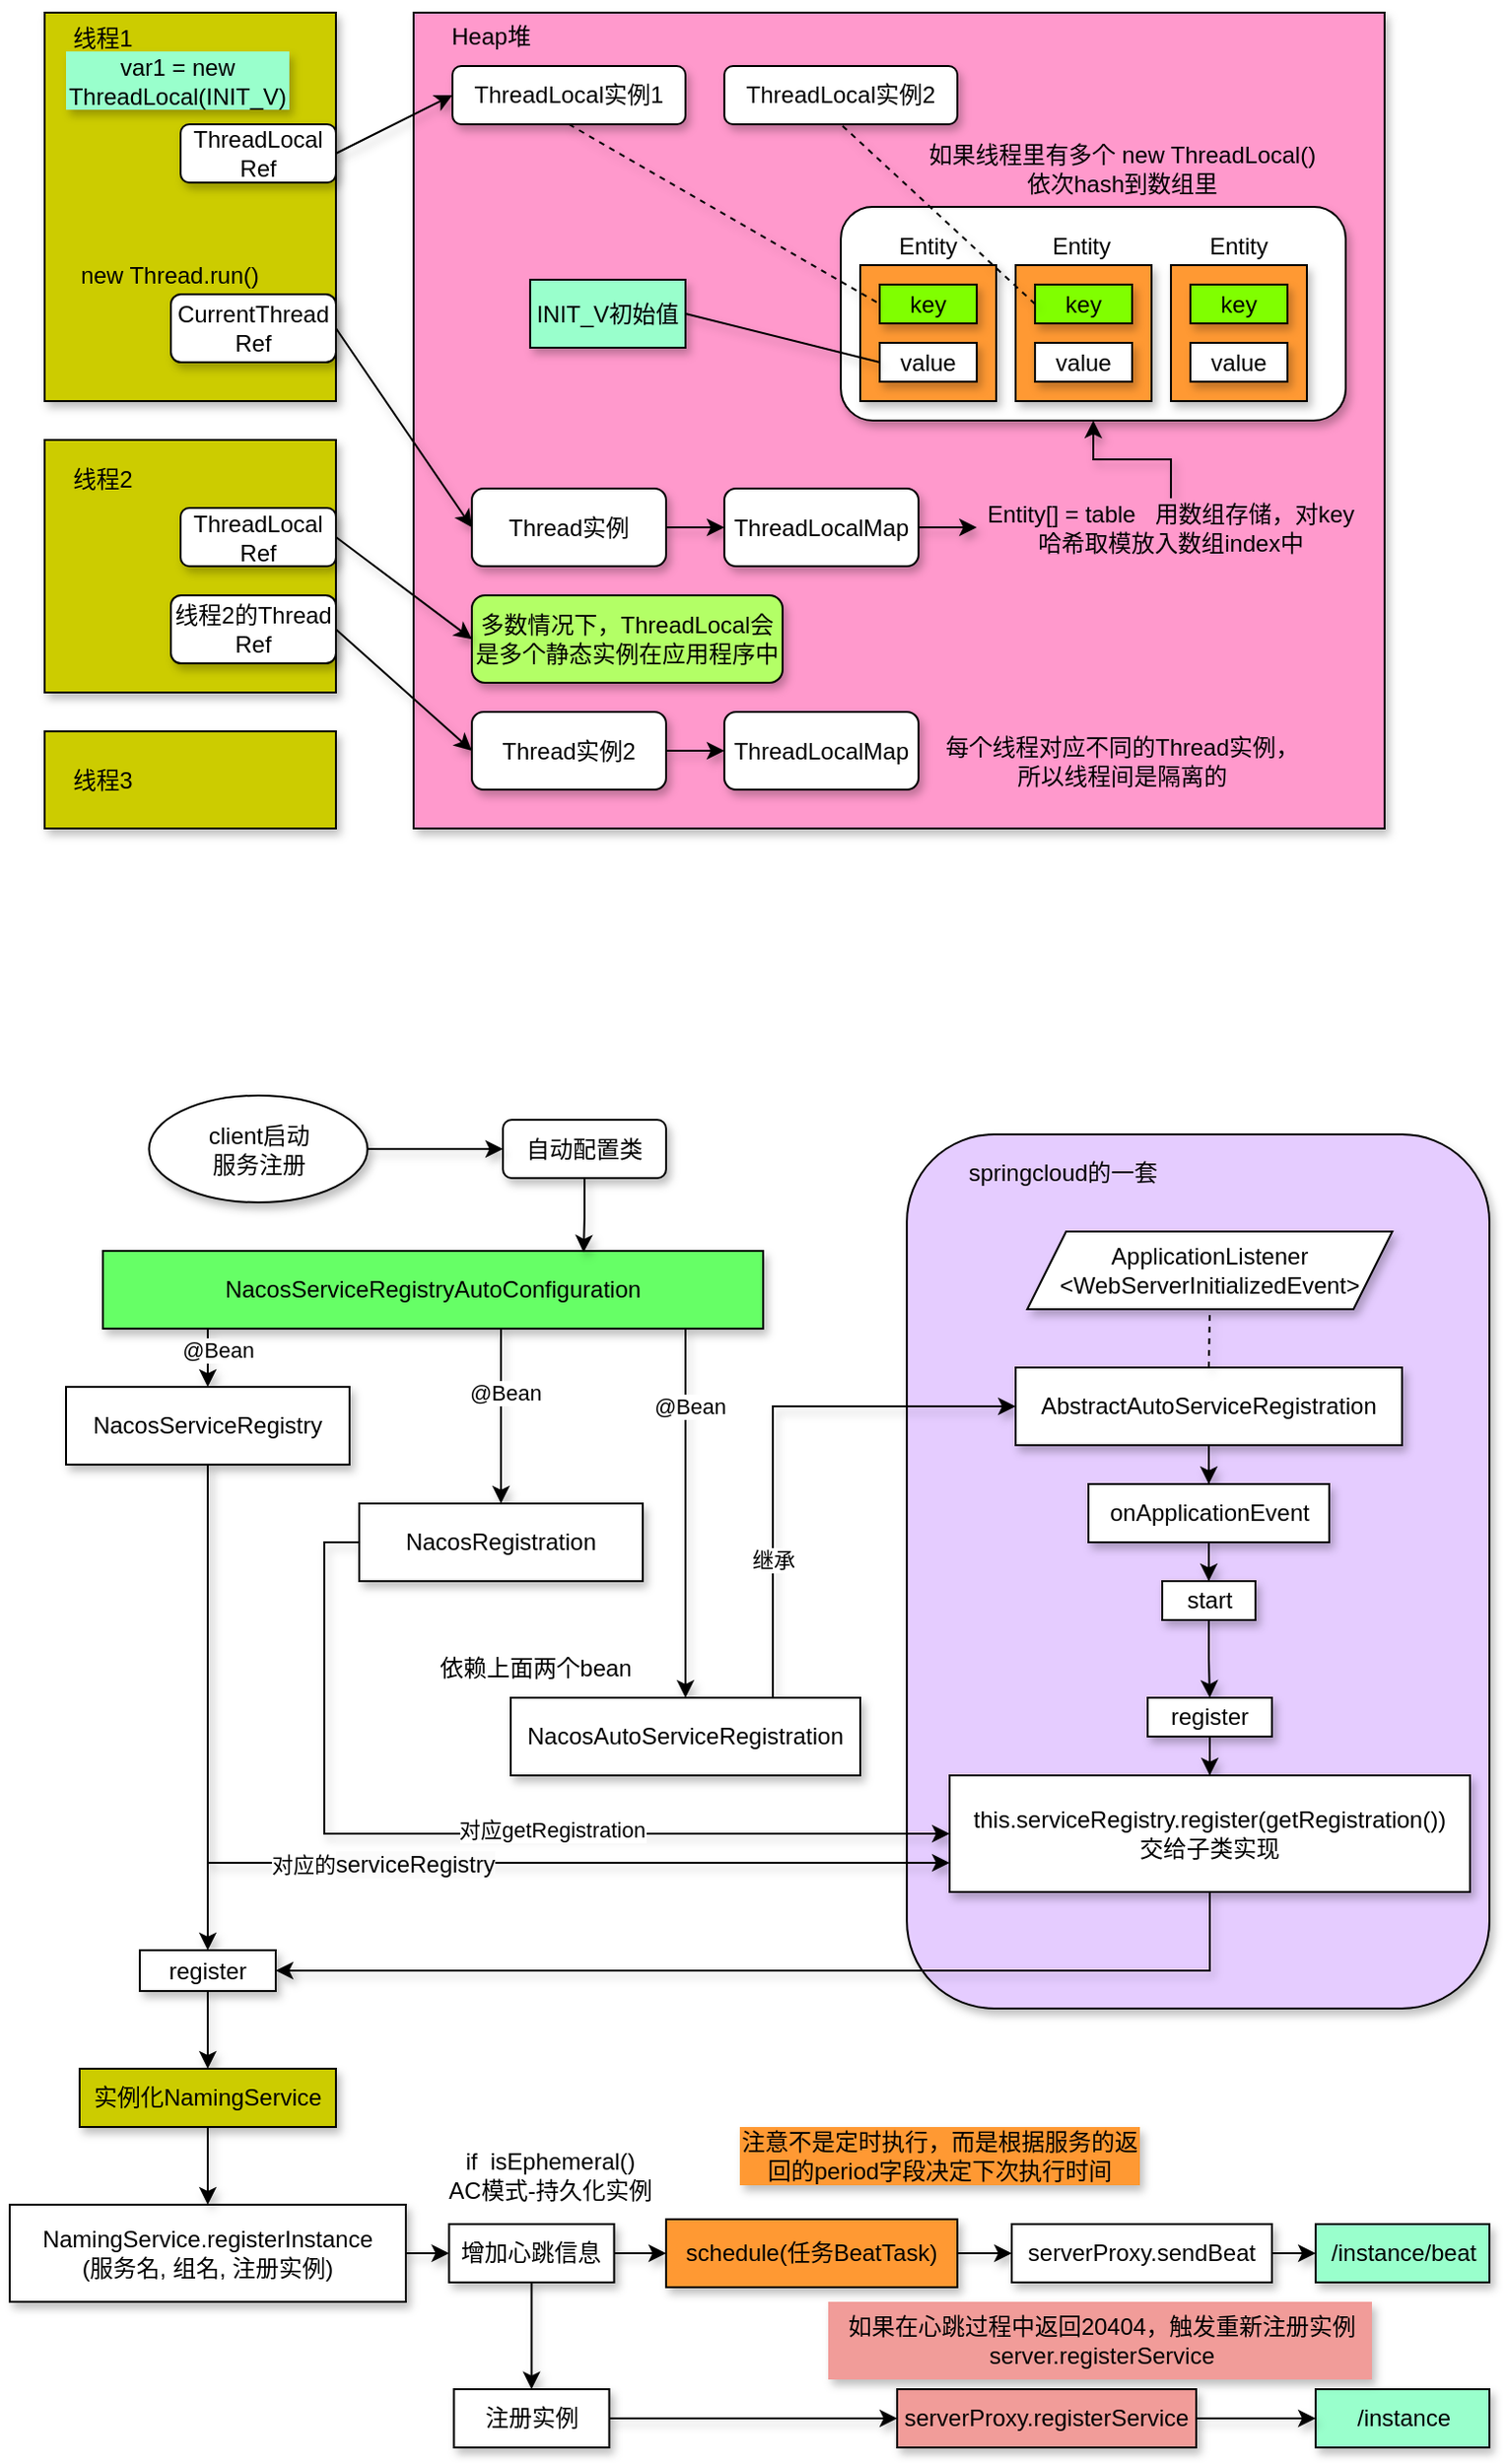 <mxfile version="24.6.4" type="github">
  <diagram name="第 1 页" id="ozlCW-Ee5-HFpllsYa1k">
    <mxGraphModel dx="666" dy="703" grid="1" gridSize="10" guides="1" tooltips="1" connect="1" arrows="1" fold="1" page="1" pageScale="1" pageWidth="827" pageHeight="1169" math="0" shadow="0">
      <root>
        <mxCell id="0" />
        <mxCell id="1" parent="0" />
        <mxCell id="L0zeIL_IlN0LuXFVjX9a-150" value="" style="rounded=1;whiteSpace=wrap;html=1;fillColor=#E5CCFF;shadow=1;" vertex="1" parent="1">
          <mxGeometry x="1340" y="640" width="300" height="450" as="geometry" />
        </mxCell>
        <mxCell id="L0zeIL_IlN0LuXFVjX9a-34" value="" style="rounded=0;whiteSpace=wrap;html=1;fillColor=#FF99CC;shadow=1;" vertex="1" parent="1">
          <mxGeometry x="1086" y="62.5" width="500" height="420" as="geometry" />
        </mxCell>
        <mxCell id="L0zeIL_IlN0LuXFVjX9a-30" value="" style="rounded=0;whiteSpace=wrap;html=1;fillColor=#CCCC00;shadow=1;" vertex="1" parent="1">
          <mxGeometry x="896" y="62.5" width="150" height="200" as="geometry" />
        </mxCell>
        <mxCell id="L0zeIL_IlN0LuXFVjX9a-40" style="rounded=0;orthogonalLoop=1;jettySize=auto;html=1;entryX=0;entryY=0.5;entryDx=0;entryDy=0;exitX=1;exitY=0.5;exitDx=0;exitDy=0;shadow=1;" edge="1" parent="1" source="L0zeIL_IlN0LuXFVjX9a-31" target="L0zeIL_IlN0LuXFVjX9a-35">
          <mxGeometry relative="1" as="geometry" />
        </mxCell>
        <mxCell id="L0zeIL_IlN0LuXFVjX9a-31" value="ThreadLocal&lt;div&gt;Ref&lt;/div&gt;" style="rounded=1;whiteSpace=wrap;html=1;shadow=1;" vertex="1" parent="1">
          <mxGeometry x="966" y="120" width="80" height="30" as="geometry" />
        </mxCell>
        <mxCell id="L0zeIL_IlN0LuXFVjX9a-64" style="rounded=0;orthogonalLoop=1;jettySize=auto;html=1;entryX=0;entryY=0.5;entryDx=0;entryDy=0;exitX=1;exitY=0.5;exitDx=0;exitDy=0;shadow=1;" edge="1" parent="1" source="L0zeIL_IlN0LuXFVjX9a-32" target="L0zeIL_IlN0LuXFVjX9a-42">
          <mxGeometry relative="1" as="geometry" />
        </mxCell>
        <mxCell id="L0zeIL_IlN0LuXFVjX9a-32" value="CurrentThread&lt;div&gt;Ref&lt;/div&gt;" style="rounded=1;whiteSpace=wrap;html=1;shadow=1;" vertex="1" parent="1">
          <mxGeometry x="961" y="207.5" width="85" height="35" as="geometry" />
        </mxCell>
        <mxCell id="L0zeIL_IlN0LuXFVjX9a-35" value="ThreadLocal实例1" style="rounded=1;whiteSpace=wrap;html=1;shadow=1;" vertex="1" parent="1">
          <mxGeometry x="1106" y="90" width="120" height="30" as="geometry" />
        </mxCell>
        <mxCell id="L0zeIL_IlN0LuXFVjX9a-36" value="var1 = new ThreadLocal(INIT_V)" style="text;html=1;align=center;verticalAlign=middle;whiteSpace=wrap;rounded=0;fillColor=#99FFCC;shadow=1;" vertex="1" parent="1">
          <mxGeometry x="907" y="82.5" width="115" height="30" as="geometry" />
        </mxCell>
        <mxCell id="L0zeIL_IlN0LuXFVjX9a-37" value="new Thread.run()" style="text;html=1;align=center;verticalAlign=middle;whiteSpace=wrap;rounded=0;shadow=1;" vertex="1" parent="1">
          <mxGeometry x="907" y="182.5" width="107" height="30" as="geometry" />
        </mxCell>
        <mxCell id="L0zeIL_IlN0LuXFVjX9a-41" value="ThreadLocal实例2" style="rounded=1;whiteSpace=wrap;html=1;shadow=1;" vertex="1" parent="1">
          <mxGeometry x="1246" y="90" width="120" height="30" as="geometry" />
        </mxCell>
        <mxCell id="L0zeIL_IlN0LuXFVjX9a-65" style="edgeStyle=orthogonalEdgeStyle;rounded=0;orthogonalLoop=1;jettySize=auto;html=1;entryX=0;entryY=0.5;entryDx=0;entryDy=0;shadow=1;" edge="1" parent="1" source="L0zeIL_IlN0LuXFVjX9a-42" target="L0zeIL_IlN0LuXFVjX9a-43">
          <mxGeometry relative="1" as="geometry" />
        </mxCell>
        <mxCell id="L0zeIL_IlN0LuXFVjX9a-42" value="Thread实例" style="rounded=1;whiteSpace=wrap;html=1;shadow=1;" vertex="1" parent="1">
          <mxGeometry x="1116" y="307.5" width="100" height="40" as="geometry" />
        </mxCell>
        <mxCell id="L0zeIL_IlN0LuXFVjX9a-66" style="edgeStyle=orthogonalEdgeStyle;rounded=0;orthogonalLoop=1;jettySize=auto;html=1;entryX=0;entryY=0.5;entryDx=0;entryDy=0;shadow=1;" edge="1" parent="1" source="L0zeIL_IlN0LuXFVjX9a-43" target="L0zeIL_IlN0LuXFVjX9a-58">
          <mxGeometry relative="1" as="geometry" />
        </mxCell>
        <mxCell id="L0zeIL_IlN0LuXFVjX9a-43" value="ThreadLocalMap" style="rounded=1;whiteSpace=wrap;html=1;shadow=1;" vertex="1" parent="1">
          <mxGeometry x="1246" y="307.5" width="100" height="40" as="geometry" />
        </mxCell>
        <mxCell id="L0zeIL_IlN0LuXFVjX9a-54" value="" style="rounded=1;whiteSpace=wrap;html=1;shadow=1;" vertex="1" parent="1">
          <mxGeometry x="1306" y="162.5" width="260" height="110" as="geometry" />
        </mxCell>
        <mxCell id="L0zeIL_IlN0LuXFVjX9a-44" value="" style="rounded=0;whiteSpace=wrap;html=1;fillColor=#FF9933;shadow=1;" vertex="1" parent="1">
          <mxGeometry x="1316" y="192.5" width="70" height="70" as="geometry" />
        </mxCell>
        <mxCell id="L0zeIL_IlN0LuXFVjX9a-45" value="key" style="rounded=0;whiteSpace=wrap;html=1;fillColor=#80FF00;shadow=1;" vertex="1" parent="1">
          <mxGeometry x="1326" y="202.5" width="50" height="20" as="geometry" />
        </mxCell>
        <mxCell id="L0zeIL_IlN0LuXFVjX9a-47" value="value" style="rounded=0;whiteSpace=wrap;html=1;shadow=1;" vertex="1" parent="1">
          <mxGeometry x="1326" y="232.5" width="50" height="20" as="geometry" />
        </mxCell>
        <mxCell id="L0zeIL_IlN0LuXFVjX9a-48" value="" style="rounded=0;whiteSpace=wrap;html=1;fillColor=#FF9933;shadow=1;" vertex="1" parent="1">
          <mxGeometry x="1396" y="192.5" width="70" height="70" as="geometry" />
        </mxCell>
        <mxCell id="L0zeIL_IlN0LuXFVjX9a-49" value="key" style="rounded=0;whiteSpace=wrap;html=1;fillColor=#80FF00;shadow=1;" vertex="1" parent="1">
          <mxGeometry x="1406" y="202.5" width="50" height="20" as="geometry" />
        </mxCell>
        <mxCell id="L0zeIL_IlN0LuXFVjX9a-50" value="value" style="rounded=0;whiteSpace=wrap;html=1;shadow=1;" vertex="1" parent="1">
          <mxGeometry x="1406" y="232.5" width="50" height="20" as="geometry" />
        </mxCell>
        <mxCell id="L0zeIL_IlN0LuXFVjX9a-51" value="" style="rounded=0;whiteSpace=wrap;html=1;fillColor=#FF9933;shadow=1;" vertex="1" parent="1">
          <mxGeometry x="1476" y="192.5" width="70" height="70" as="geometry" />
        </mxCell>
        <mxCell id="L0zeIL_IlN0LuXFVjX9a-52" value="key" style="rounded=0;whiteSpace=wrap;html=1;fillColor=#80FF00;shadow=1;" vertex="1" parent="1">
          <mxGeometry x="1486" y="202.5" width="50" height="20" as="geometry" />
        </mxCell>
        <mxCell id="L0zeIL_IlN0LuXFVjX9a-53" value="value" style="rounded=0;whiteSpace=wrap;html=1;shadow=1;" vertex="1" parent="1">
          <mxGeometry x="1486" y="232.5" width="50" height="20" as="geometry" />
        </mxCell>
        <mxCell id="L0zeIL_IlN0LuXFVjX9a-55" value="Entity" style="text;html=1;align=center;verticalAlign=middle;whiteSpace=wrap;rounded=0;shadow=1;" vertex="1" parent="1">
          <mxGeometry x="1321" y="167.5" width="60" height="30" as="geometry" />
        </mxCell>
        <mxCell id="L0zeIL_IlN0LuXFVjX9a-56" value="Entity" style="text;html=1;align=center;verticalAlign=middle;whiteSpace=wrap;rounded=0;shadow=1;" vertex="1" parent="1">
          <mxGeometry x="1400" y="167.5" width="60" height="30" as="geometry" />
        </mxCell>
        <mxCell id="L0zeIL_IlN0LuXFVjX9a-57" value="Entity" style="text;html=1;align=center;verticalAlign=middle;whiteSpace=wrap;rounded=0;shadow=1;" vertex="1" parent="1">
          <mxGeometry x="1481" y="167.5" width="60" height="30" as="geometry" />
        </mxCell>
        <mxCell id="L0zeIL_IlN0LuXFVjX9a-67" style="edgeStyle=orthogonalEdgeStyle;rounded=0;orthogonalLoop=1;jettySize=auto;html=1;entryX=0.5;entryY=1;entryDx=0;entryDy=0;shadow=1;" edge="1" parent="1" source="L0zeIL_IlN0LuXFVjX9a-58" target="L0zeIL_IlN0LuXFVjX9a-54">
          <mxGeometry relative="1" as="geometry" />
        </mxCell>
        <mxCell id="L0zeIL_IlN0LuXFVjX9a-58" value="Entity[] = table&amp;nbsp; &amp;nbsp;用数组存储，对key哈希取模放入数组index中" style="text;html=1;align=center;verticalAlign=middle;whiteSpace=wrap;rounded=0;shadow=1;" vertex="1" parent="1">
          <mxGeometry x="1376" y="312.5" width="200" height="30" as="geometry" />
        </mxCell>
        <mxCell id="L0zeIL_IlN0LuXFVjX9a-61" value="" style="endArrow=none;dashed=1;html=1;rounded=0;entryX=0;entryY=0.5;entryDx=0;entryDy=0;exitX=0.5;exitY=1;exitDx=0;exitDy=0;shadow=1;" edge="1" parent="1" source="L0zeIL_IlN0LuXFVjX9a-35" target="L0zeIL_IlN0LuXFVjX9a-45">
          <mxGeometry width="50" height="50" relative="1" as="geometry">
            <mxPoint x="1196" y="217.5" as="sourcePoint" />
            <mxPoint x="1246" y="167.5" as="targetPoint" />
          </mxGeometry>
        </mxCell>
        <mxCell id="L0zeIL_IlN0LuXFVjX9a-62" value="" style="endArrow=none;dashed=1;html=1;rounded=0;entryX=0.5;entryY=1;entryDx=0;entryDy=0;exitX=0;exitY=0.5;exitDx=0;exitDy=0;shadow=1;" edge="1" parent="1" source="L0zeIL_IlN0LuXFVjX9a-49" target="L0zeIL_IlN0LuXFVjX9a-41">
          <mxGeometry width="50" height="50" relative="1" as="geometry">
            <mxPoint x="1456" y="142.5" as="sourcePoint" />
            <mxPoint x="1506" y="92.5" as="targetPoint" />
          </mxGeometry>
        </mxCell>
        <mxCell id="L0zeIL_IlN0LuXFVjX9a-63" value="如果线程里有多个 new ThreadLocal() 依次hash到数组里" style="text;html=1;align=center;verticalAlign=middle;whiteSpace=wrap;rounded=0;shadow=1;" vertex="1" parent="1">
          <mxGeometry x="1346" y="127.5" width="210" height="30" as="geometry" />
        </mxCell>
        <mxCell id="L0zeIL_IlN0LuXFVjX9a-68" value="INIT_V初始值" style="rounded=0;whiteSpace=wrap;html=1;fillColor=#99FFCC;shadow=1;" vertex="1" parent="1">
          <mxGeometry x="1146" y="200" width="80" height="35" as="geometry" />
        </mxCell>
        <mxCell id="L0zeIL_IlN0LuXFVjX9a-69" value="" style="endArrow=none;html=1;rounded=0;entryX=0;entryY=0.5;entryDx=0;entryDy=0;exitX=1;exitY=0.5;exitDx=0;exitDy=0;shadow=1;" edge="1" parent="1" source="L0zeIL_IlN0LuXFVjX9a-68" target="L0zeIL_IlN0LuXFVjX9a-47">
          <mxGeometry width="50" height="50" relative="1" as="geometry">
            <mxPoint x="1216" y="292.5" as="sourcePoint" />
            <mxPoint x="1266" y="242.5" as="targetPoint" />
          </mxGeometry>
        </mxCell>
        <mxCell id="L0zeIL_IlN0LuXFVjX9a-72" value="多数情况下，ThreadLocal会是多个静态实例在应用程序中" style="rounded=1;whiteSpace=wrap;html=1;fillColor=#B3FF66;shadow=1;" vertex="1" parent="1">
          <mxGeometry x="1116" y="362.5" width="160" height="45" as="geometry" />
        </mxCell>
        <mxCell id="L0zeIL_IlN0LuXFVjX9a-73" value="Heap堆" style="text;html=1;align=center;verticalAlign=middle;whiteSpace=wrap;rounded=0;shadow=1;" vertex="1" parent="1">
          <mxGeometry x="1096" y="60" width="60" height="30" as="geometry" />
        </mxCell>
        <mxCell id="L0zeIL_IlN0LuXFVjX9a-74" value="" style="rounded=0;whiteSpace=wrap;html=1;fillColor=#CCCC00;shadow=1;" vertex="1" parent="1">
          <mxGeometry x="896" y="282.5" width="150" height="130" as="geometry" />
        </mxCell>
        <mxCell id="L0zeIL_IlN0LuXFVjX9a-75" value="线程1" style="text;html=1;align=center;verticalAlign=middle;whiteSpace=wrap;rounded=0;shadow=1;" vertex="1" parent="1">
          <mxGeometry x="896" y="60.5" width="60" height="30" as="geometry" />
        </mxCell>
        <mxCell id="L0zeIL_IlN0LuXFVjX9a-76" value="线程2" style="text;html=1;align=center;verticalAlign=middle;whiteSpace=wrap;rounded=0;shadow=1;" vertex="1" parent="1">
          <mxGeometry x="896" y="287.5" width="60" height="30" as="geometry" />
        </mxCell>
        <mxCell id="L0zeIL_IlN0LuXFVjX9a-78" style="rounded=0;orthogonalLoop=1;jettySize=auto;html=1;entryX=0;entryY=0.5;entryDx=0;entryDy=0;exitX=1;exitY=0.5;exitDx=0;exitDy=0;shadow=1;" edge="1" parent="1" source="L0zeIL_IlN0LuXFVjX9a-77" target="L0zeIL_IlN0LuXFVjX9a-72">
          <mxGeometry relative="1" as="geometry" />
        </mxCell>
        <mxCell id="L0zeIL_IlN0LuXFVjX9a-77" value="ThreadLocal&lt;div&gt;Ref&lt;/div&gt;" style="rounded=1;whiteSpace=wrap;html=1;shadow=1;" vertex="1" parent="1">
          <mxGeometry x="966" y="317.5" width="80" height="30" as="geometry" />
        </mxCell>
        <mxCell id="L0zeIL_IlN0LuXFVjX9a-82" style="rounded=0;orthogonalLoop=1;jettySize=auto;html=1;entryX=0;entryY=0.5;entryDx=0;entryDy=0;exitX=1;exitY=0.5;exitDx=0;exitDy=0;shadow=1;" edge="1" parent="1" source="L0zeIL_IlN0LuXFVjX9a-79" target="L0zeIL_IlN0LuXFVjX9a-80">
          <mxGeometry relative="1" as="geometry" />
        </mxCell>
        <mxCell id="L0zeIL_IlN0LuXFVjX9a-79" value="线程2的Thread&lt;div&gt;Ref&lt;/div&gt;" style="rounded=1;whiteSpace=wrap;html=1;shadow=1;" vertex="1" parent="1">
          <mxGeometry x="961" y="362.5" width="85" height="35" as="geometry" />
        </mxCell>
        <mxCell id="L0zeIL_IlN0LuXFVjX9a-83" style="edgeStyle=orthogonalEdgeStyle;rounded=0;orthogonalLoop=1;jettySize=auto;html=1;entryX=0;entryY=0.5;entryDx=0;entryDy=0;shadow=1;" edge="1" parent="1" source="L0zeIL_IlN0LuXFVjX9a-80" target="L0zeIL_IlN0LuXFVjX9a-81">
          <mxGeometry relative="1" as="geometry" />
        </mxCell>
        <mxCell id="L0zeIL_IlN0LuXFVjX9a-80" value="Thread实例2" style="rounded=1;whiteSpace=wrap;html=1;shadow=1;" vertex="1" parent="1">
          <mxGeometry x="1116" y="422.5" width="100" height="40" as="geometry" />
        </mxCell>
        <mxCell id="L0zeIL_IlN0LuXFVjX9a-81" value="ThreadLocalMap" style="rounded=1;whiteSpace=wrap;html=1;shadow=1;" vertex="1" parent="1">
          <mxGeometry x="1246" y="422.5" width="100" height="40" as="geometry" />
        </mxCell>
        <mxCell id="L0zeIL_IlN0LuXFVjX9a-84" value="每个线程对应不同的Thread实例，所以线程间是隔离的" style="text;html=1;align=center;verticalAlign=middle;whiteSpace=wrap;rounded=0;shadow=1;" vertex="1" parent="1">
          <mxGeometry x="1356" y="432.5" width="190" height="30" as="geometry" />
        </mxCell>
        <mxCell id="L0zeIL_IlN0LuXFVjX9a-85" value="" style="rounded=0;whiteSpace=wrap;html=1;fillColor=#CCCC00;shadow=1;" vertex="1" parent="1">
          <mxGeometry x="896" y="432.5" width="150" height="50" as="geometry" />
        </mxCell>
        <mxCell id="L0zeIL_IlN0LuXFVjX9a-86" value="线程3" style="text;html=1;align=center;verticalAlign=middle;whiteSpace=wrap;rounded=0;shadow=1;" vertex="1" parent="1">
          <mxGeometry x="896" y="442.5" width="60" height="30" as="geometry" />
        </mxCell>
        <mxCell id="L0zeIL_IlN0LuXFVjX9a-88" value="自动配置类" style="rounded=1;whiteSpace=wrap;html=1;shadow=1;" vertex="1" parent="1">
          <mxGeometry x="1132" y="632.5" width="84" height="30" as="geometry" />
        </mxCell>
        <mxCell id="L0zeIL_IlN0LuXFVjX9a-93" style="edgeStyle=orthogonalEdgeStyle;rounded=0;orthogonalLoop=1;jettySize=auto;html=1;entryX=0.5;entryY=0;entryDx=0;entryDy=0;shadow=1;" edge="1" parent="1" source="L0zeIL_IlN0LuXFVjX9a-89" target="L0zeIL_IlN0LuXFVjX9a-90">
          <mxGeometry relative="1" as="geometry">
            <Array as="points">
              <mxPoint x="980" y="730" />
              <mxPoint x="980" y="730" />
            </Array>
          </mxGeometry>
        </mxCell>
        <mxCell id="L0zeIL_IlN0LuXFVjX9a-157" value="@Bean" style="edgeLabel;html=1;align=center;verticalAlign=middle;resizable=0;points=[];shadow=1;" vertex="1" connectable="0" parent="L0zeIL_IlN0LuXFVjX9a-93">
          <mxGeometry x="-0.2" y="5" relative="1" as="geometry">
            <mxPoint y="-1" as="offset" />
          </mxGeometry>
        </mxCell>
        <mxCell id="L0zeIL_IlN0LuXFVjX9a-96" style="edgeStyle=orthogonalEdgeStyle;rounded=0;orthogonalLoop=1;jettySize=auto;html=1;shadow=1;" edge="1" parent="1" source="L0zeIL_IlN0LuXFVjX9a-89" target="L0zeIL_IlN0LuXFVjX9a-92">
          <mxGeometry relative="1" as="geometry">
            <Array as="points">
              <mxPoint x="1226" y="820" />
              <mxPoint x="1226" y="820" />
            </Array>
          </mxGeometry>
        </mxCell>
        <mxCell id="L0zeIL_IlN0LuXFVjX9a-156" value="@Bean" style="edgeLabel;html=1;align=center;verticalAlign=middle;resizable=0;points=[];shadow=1;" vertex="1" connectable="0" parent="L0zeIL_IlN0LuXFVjX9a-96">
          <mxGeometry x="-0.573" y="2" relative="1" as="geometry">
            <mxPoint y="-1" as="offset" />
          </mxGeometry>
        </mxCell>
        <mxCell id="L0zeIL_IlN0LuXFVjX9a-117" style="edgeStyle=orthogonalEdgeStyle;rounded=0;orthogonalLoop=1;jettySize=auto;html=1;entryX=0.5;entryY=0;entryDx=0;entryDy=0;shadow=1;" edge="1" parent="1" source="L0zeIL_IlN0LuXFVjX9a-89" target="L0zeIL_IlN0LuXFVjX9a-91">
          <mxGeometry relative="1" as="geometry">
            <Array as="points">
              <mxPoint x="1131" y="740" />
              <mxPoint x="1131" y="740" />
            </Array>
          </mxGeometry>
        </mxCell>
        <mxCell id="L0zeIL_IlN0LuXFVjX9a-155" value="@Bean" style="edgeLabel;html=1;align=center;verticalAlign=middle;resizable=0;points=[];shadow=1;" vertex="1" connectable="0" parent="L0zeIL_IlN0LuXFVjX9a-117">
          <mxGeometry x="-0.261" y="2" relative="1" as="geometry">
            <mxPoint y="-1" as="offset" />
          </mxGeometry>
        </mxCell>
        <mxCell id="L0zeIL_IlN0LuXFVjX9a-89" value="NacosServiceRegistryAutoConfiguration" style="rounded=0;whiteSpace=wrap;html=1;fillColor=#66FF66;shadow=1;" vertex="1" parent="1">
          <mxGeometry x="926" y="700" width="340" height="40" as="geometry" />
        </mxCell>
        <mxCell id="L0zeIL_IlN0LuXFVjX9a-120" style="edgeStyle=orthogonalEdgeStyle;rounded=0;orthogonalLoop=1;jettySize=auto;html=1;entryX=0.5;entryY=0;entryDx=0;entryDy=0;shadow=1;" edge="1" parent="1" source="L0zeIL_IlN0LuXFVjX9a-90" target="L0zeIL_IlN0LuXFVjX9a-121">
          <mxGeometry relative="1" as="geometry">
            <mxPoint x="980" y="1160" as="targetPoint" />
          </mxGeometry>
        </mxCell>
        <mxCell id="L0zeIL_IlN0LuXFVjX9a-159" style="edgeStyle=orthogonalEdgeStyle;rounded=0;orthogonalLoop=1;jettySize=auto;html=1;entryX=0;entryY=0.75;entryDx=0;entryDy=0;shadow=1;" edge="1" parent="1" source="L0zeIL_IlN0LuXFVjX9a-90" target="L0zeIL_IlN0LuXFVjX9a-113">
          <mxGeometry relative="1" as="geometry">
            <Array as="points">
              <mxPoint x="980" y="1015" />
            </Array>
          </mxGeometry>
        </mxCell>
        <mxCell id="L0zeIL_IlN0LuXFVjX9a-160" value="对应的&lt;span style=&quot;text-wrap: wrap; font-size: 12px; background-color: rgb(251, 251, 251);&quot;&gt;serviceRegistry&lt;/span&gt;" style="edgeLabel;html=1;align=center;verticalAlign=middle;resizable=0;points=[];shadow=1;" vertex="1" connectable="0" parent="L0zeIL_IlN0LuXFVjX9a-159">
          <mxGeometry x="-0.115" y="-1" relative="1" as="geometry">
            <mxPoint x="35" as="offset" />
          </mxGeometry>
        </mxCell>
        <mxCell id="L0zeIL_IlN0LuXFVjX9a-90" value="NacosServiceRegistry" style="rounded=0;whiteSpace=wrap;html=1;shadow=1;" vertex="1" parent="1">
          <mxGeometry x="907" y="770" width="146" height="40" as="geometry" />
        </mxCell>
        <mxCell id="L0zeIL_IlN0LuXFVjX9a-115" style="edgeStyle=orthogonalEdgeStyle;rounded=0;orthogonalLoop=1;jettySize=auto;html=1;entryX=0;entryY=0.5;entryDx=0;entryDy=0;shadow=1;" edge="1" parent="1" source="L0zeIL_IlN0LuXFVjX9a-91" target="L0zeIL_IlN0LuXFVjX9a-113">
          <mxGeometry relative="1" as="geometry">
            <Array as="points">
              <mxPoint x="1040" y="850" />
              <mxPoint x="1040" y="1000" />
            </Array>
          </mxGeometry>
        </mxCell>
        <mxCell id="L0zeIL_IlN0LuXFVjX9a-116" value="对应getRegistration" style="edgeLabel;html=1;align=center;verticalAlign=middle;resizable=0;points=[];shadow=1;" vertex="1" connectable="0" parent="L0zeIL_IlN0LuXFVjX9a-115">
          <mxGeometry x="0.164" y="2" relative="1" as="geometry">
            <mxPoint as="offset" />
          </mxGeometry>
        </mxCell>
        <mxCell id="L0zeIL_IlN0LuXFVjX9a-91" value="NacosRegistration" style="rounded=0;whiteSpace=wrap;html=1;shadow=1;" vertex="1" parent="1">
          <mxGeometry x="1058" y="830" width="146" height="40" as="geometry" />
        </mxCell>
        <mxCell id="L0zeIL_IlN0LuXFVjX9a-161" style="edgeStyle=orthogonalEdgeStyle;rounded=0;orthogonalLoop=1;jettySize=auto;html=1;entryX=0;entryY=0.5;entryDx=0;entryDy=0;exitX=0.75;exitY=0;exitDx=0;exitDy=0;shadow=1;" edge="1" parent="1" source="L0zeIL_IlN0LuXFVjX9a-92" target="L0zeIL_IlN0LuXFVjX9a-99">
          <mxGeometry relative="1" as="geometry" />
        </mxCell>
        <mxCell id="L0zeIL_IlN0LuXFVjX9a-162" value="继承" style="edgeLabel;html=1;align=center;verticalAlign=middle;resizable=0;points=[];shadow=1;" vertex="1" connectable="0" parent="L0zeIL_IlN0LuXFVjX9a-161">
          <mxGeometry x="-0.487" relative="1" as="geometry">
            <mxPoint y="-1" as="offset" />
          </mxGeometry>
        </mxCell>
        <mxCell id="L0zeIL_IlN0LuXFVjX9a-92" value="NacosAutoServiceRegistration" style="rounded=0;whiteSpace=wrap;html=1;shadow=1;" vertex="1" parent="1">
          <mxGeometry x="1136" y="930" width="180" height="40" as="geometry" />
        </mxCell>
        <mxCell id="L0zeIL_IlN0LuXFVjX9a-98" value="依赖上面两个bean" style="text;html=1;align=center;verticalAlign=middle;whiteSpace=wrap;rounded=0;shadow=1;" vertex="1" parent="1">
          <mxGeometry x="1094" y="900" width="110" height="30" as="geometry" />
        </mxCell>
        <mxCell id="L0zeIL_IlN0LuXFVjX9a-106" style="edgeStyle=orthogonalEdgeStyle;rounded=0;orthogonalLoop=1;jettySize=auto;html=1;entryX=0.5;entryY=0;entryDx=0;entryDy=0;shadow=1;" edge="1" parent="1" source="L0zeIL_IlN0LuXFVjX9a-99" target="L0zeIL_IlN0LuXFVjX9a-103">
          <mxGeometry relative="1" as="geometry" />
        </mxCell>
        <mxCell id="L0zeIL_IlN0LuXFVjX9a-99" value="AbstractAutoServiceRegistration" style="rounded=0;whiteSpace=wrap;html=1;shadow=1;" vertex="1" parent="1">
          <mxGeometry x="1396" y="760" width="199" height="40" as="geometry" />
        </mxCell>
        <mxCell id="L0zeIL_IlN0LuXFVjX9a-100" value="ApplicationListener&lt;div&gt;&amp;lt;WebServerInitializedEvent&amp;gt;&lt;/div&gt;" style="shape=parallelogram;perimeter=parallelogramPerimeter;whiteSpace=wrap;html=1;fixedSize=1;shadow=1;" vertex="1" parent="1">
          <mxGeometry x="1402" y="690" width="188" height="40" as="geometry" />
        </mxCell>
        <mxCell id="L0zeIL_IlN0LuXFVjX9a-102" value="" style="endArrow=none;dashed=1;html=1;rounded=0;entryX=0.5;entryY=1;entryDx=0;entryDy=0;exitX=0.5;exitY=0;exitDx=0;exitDy=0;shadow=1;" edge="1" parent="1" source="L0zeIL_IlN0LuXFVjX9a-99" target="L0zeIL_IlN0LuXFVjX9a-100">
          <mxGeometry width="50" height="50" relative="1" as="geometry">
            <mxPoint x="1604" y="810" as="sourcePoint" />
            <mxPoint x="1654" y="760" as="targetPoint" />
          </mxGeometry>
        </mxCell>
        <mxCell id="L0zeIL_IlN0LuXFVjX9a-107" style="edgeStyle=orthogonalEdgeStyle;rounded=0;orthogonalLoop=1;jettySize=auto;html=1;entryX=0.5;entryY=0;entryDx=0;entryDy=0;shadow=1;" edge="1" parent="1" source="L0zeIL_IlN0LuXFVjX9a-103" target="L0zeIL_IlN0LuXFVjX9a-104">
          <mxGeometry relative="1" as="geometry" />
        </mxCell>
        <mxCell id="L0zeIL_IlN0LuXFVjX9a-103" value="onApplicationEvent" style="rounded=0;whiteSpace=wrap;html=1;shadow=1;" vertex="1" parent="1">
          <mxGeometry x="1433.5" y="820" width="124" height="30" as="geometry" />
        </mxCell>
        <mxCell id="L0zeIL_IlN0LuXFVjX9a-109" style="edgeStyle=orthogonalEdgeStyle;rounded=0;orthogonalLoop=1;jettySize=auto;html=1;entryX=0.5;entryY=0;entryDx=0;entryDy=0;shadow=1;" edge="1" parent="1" source="L0zeIL_IlN0LuXFVjX9a-104" target="L0zeIL_IlN0LuXFVjX9a-105">
          <mxGeometry relative="1" as="geometry" />
        </mxCell>
        <mxCell id="L0zeIL_IlN0LuXFVjX9a-104" value="start" style="rounded=0;whiteSpace=wrap;html=1;shadow=1;" vertex="1" parent="1">
          <mxGeometry x="1471.5" y="870" width="48" height="20" as="geometry" />
        </mxCell>
        <mxCell id="L0zeIL_IlN0LuXFVjX9a-114" value="" style="edgeStyle=orthogonalEdgeStyle;rounded=0;orthogonalLoop=1;jettySize=auto;html=1;shadow=1;" edge="1" parent="1" source="L0zeIL_IlN0LuXFVjX9a-105" target="L0zeIL_IlN0LuXFVjX9a-113">
          <mxGeometry relative="1" as="geometry" />
        </mxCell>
        <mxCell id="L0zeIL_IlN0LuXFVjX9a-105" value="register" style="rounded=0;whiteSpace=wrap;html=1;shadow=1;" vertex="1" parent="1">
          <mxGeometry x="1464" y="930" width="64" height="20" as="geometry" />
        </mxCell>
        <mxCell id="L0zeIL_IlN0LuXFVjX9a-122" style="rounded=0;orthogonalLoop=1;jettySize=auto;html=1;entryX=1;entryY=0.5;entryDx=0;entryDy=0;edgeStyle=orthogonalEdgeStyle;exitX=0.5;exitY=1;exitDx=0;exitDy=0;shadow=1;" edge="1" parent="1" source="L0zeIL_IlN0LuXFVjX9a-113" target="L0zeIL_IlN0LuXFVjX9a-121">
          <mxGeometry relative="1" as="geometry" />
        </mxCell>
        <mxCell id="L0zeIL_IlN0LuXFVjX9a-113" value="this.serviceRegistry.register(getRegistration())&lt;div&gt;交给子类实现&lt;/div&gt;" style="whiteSpace=wrap;html=1;rounded=0;shadow=1;" vertex="1" parent="1">
          <mxGeometry x="1362" y="970" width="268" height="60" as="geometry" />
        </mxCell>
        <mxCell id="L0zeIL_IlN0LuXFVjX9a-127" style="edgeStyle=orthogonalEdgeStyle;rounded=0;orthogonalLoop=1;jettySize=auto;html=1;entryX=0.5;entryY=0;entryDx=0;entryDy=0;shadow=1;" edge="1" parent="1" source="L0zeIL_IlN0LuXFVjX9a-121" target="L0zeIL_IlN0LuXFVjX9a-126">
          <mxGeometry relative="1" as="geometry" />
        </mxCell>
        <mxCell id="L0zeIL_IlN0LuXFVjX9a-121" value="register" style="rounded=0;whiteSpace=wrap;html=1;shadow=1;" vertex="1" parent="1">
          <mxGeometry x="945" y="1060" width="70" height="21" as="geometry" />
        </mxCell>
        <mxCell id="L0zeIL_IlN0LuXFVjX9a-158" style="edgeStyle=orthogonalEdgeStyle;rounded=0;orthogonalLoop=1;jettySize=auto;html=1;entryX=0;entryY=0.5;entryDx=0;entryDy=0;shadow=1;" edge="1" parent="1" source="L0zeIL_IlN0LuXFVjX9a-123" target="L0zeIL_IlN0LuXFVjX9a-129">
          <mxGeometry relative="1" as="geometry" />
        </mxCell>
        <mxCell id="L0zeIL_IlN0LuXFVjX9a-123" value="NamingService.registerInstance&lt;div&gt;(服务名, 组名, 注册实例)&lt;br&gt;&lt;/div&gt;" style="rounded=0;whiteSpace=wrap;html=1;shadow=1;" vertex="1" parent="1">
          <mxGeometry x="878" y="1191" width="204" height="50" as="geometry" />
        </mxCell>
        <mxCell id="L0zeIL_IlN0LuXFVjX9a-128" style="edgeStyle=orthogonalEdgeStyle;rounded=0;orthogonalLoop=1;jettySize=auto;html=1;entryX=0.5;entryY=0;entryDx=0;entryDy=0;shadow=1;" edge="1" parent="1" source="L0zeIL_IlN0LuXFVjX9a-126" target="L0zeIL_IlN0LuXFVjX9a-123">
          <mxGeometry relative="1" as="geometry" />
        </mxCell>
        <mxCell id="L0zeIL_IlN0LuXFVjX9a-126" value="实例化NamingService" style="rounded=0;whiteSpace=wrap;html=1;fillColor=#CCCC00;shadow=1;" vertex="1" parent="1">
          <mxGeometry x="914" y="1121" width="132" height="30" as="geometry" />
        </mxCell>
        <mxCell id="L0zeIL_IlN0LuXFVjX9a-135" style="edgeStyle=orthogonalEdgeStyle;rounded=0;orthogonalLoop=1;jettySize=auto;html=1;entryX=0.5;entryY=0;entryDx=0;entryDy=0;shadow=1;" edge="1" parent="1" source="L0zeIL_IlN0LuXFVjX9a-129" target="L0zeIL_IlN0LuXFVjX9a-132">
          <mxGeometry relative="1" as="geometry" />
        </mxCell>
        <mxCell id="L0zeIL_IlN0LuXFVjX9a-142" style="edgeStyle=orthogonalEdgeStyle;rounded=0;orthogonalLoop=1;jettySize=auto;html=1;entryX=0;entryY=0.5;entryDx=0;entryDy=0;shadow=1;" edge="1" parent="1" source="L0zeIL_IlN0LuXFVjX9a-129" target="L0zeIL_IlN0LuXFVjX9a-138">
          <mxGeometry relative="1" as="geometry" />
        </mxCell>
        <mxCell id="L0zeIL_IlN0LuXFVjX9a-129" value="增加心跳信息" style="rounded=0;whiteSpace=wrap;html=1;shadow=1;" vertex="1" parent="1">
          <mxGeometry x="1104.25" y="1201" width="85" height="30" as="geometry" />
        </mxCell>
        <mxCell id="L0zeIL_IlN0LuXFVjX9a-131" value="if&amp;nbsp; isEphemeral()&lt;div&gt;AC模式-持久化实例&lt;/div&gt;" style="text;html=1;align=center;verticalAlign=middle;whiteSpace=wrap;rounded=0;shadow=1;" vertex="1" parent="1">
          <mxGeometry x="1096" y="1161" width="121" height="30" as="geometry" />
        </mxCell>
        <mxCell id="L0zeIL_IlN0LuXFVjX9a-147" style="edgeStyle=orthogonalEdgeStyle;rounded=0;orthogonalLoop=1;jettySize=auto;html=1;entryX=0;entryY=0.5;entryDx=0;entryDy=0;shadow=1;" edge="1" parent="1" source="L0zeIL_IlN0LuXFVjX9a-132" target="L0zeIL_IlN0LuXFVjX9a-140">
          <mxGeometry relative="1" as="geometry" />
        </mxCell>
        <mxCell id="L0zeIL_IlN0LuXFVjX9a-132" value="注册实例" style="rounded=0;whiteSpace=wrap;html=1;shadow=1;" vertex="1" parent="1">
          <mxGeometry x="1106.75" y="1286" width="80" height="30" as="geometry" />
        </mxCell>
        <mxCell id="L0zeIL_IlN0LuXFVjX9a-133" value="/instance" style="rounded=0;whiteSpace=wrap;html=1;fillColor=#99FFCC;shadow=1;" vertex="1" parent="1">
          <mxGeometry x="1550.5" y="1286" width="89.5" height="30" as="geometry" />
        </mxCell>
        <mxCell id="L0zeIL_IlN0LuXFVjX9a-143" style="edgeStyle=orthogonalEdgeStyle;rounded=0;orthogonalLoop=1;jettySize=auto;html=1;entryX=0;entryY=0.5;entryDx=0;entryDy=0;shadow=1;" edge="1" parent="1" source="L0zeIL_IlN0LuXFVjX9a-138" target="L0zeIL_IlN0LuXFVjX9a-139">
          <mxGeometry relative="1" as="geometry" />
        </mxCell>
        <mxCell id="L0zeIL_IlN0LuXFVjX9a-138" value="schedule(任务BeatTask)" style="rounded=0;whiteSpace=wrap;html=1;fillColor=#FF9933;shadow=1;" vertex="1" parent="1">
          <mxGeometry x="1216" y="1198.5" width="150" height="35" as="geometry" />
        </mxCell>
        <mxCell id="L0zeIL_IlN0LuXFVjX9a-144" style="edgeStyle=orthogonalEdgeStyle;rounded=0;orthogonalLoop=1;jettySize=auto;html=1;entryX=0;entryY=0.5;entryDx=0;entryDy=0;shadow=1;" edge="1" parent="1" source="L0zeIL_IlN0LuXFVjX9a-139" target="L0zeIL_IlN0LuXFVjX9a-141">
          <mxGeometry relative="1" as="geometry" />
        </mxCell>
        <mxCell id="L0zeIL_IlN0LuXFVjX9a-139" value="serverProxy.sendBeat" style="rounded=0;whiteSpace=wrap;html=1;shadow=1;" vertex="1" parent="1">
          <mxGeometry x="1394" y="1201" width="134" height="30" as="geometry" />
        </mxCell>
        <mxCell id="L0zeIL_IlN0LuXFVjX9a-148" style="edgeStyle=orthogonalEdgeStyle;rounded=0;orthogonalLoop=1;jettySize=auto;html=1;entryX=0;entryY=0.5;entryDx=0;entryDy=0;shadow=1;" edge="1" parent="1" source="L0zeIL_IlN0LuXFVjX9a-140" target="L0zeIL_IlN0LuXFVjX9a-133">
          <mxGeometry relative="1" as="geometry" />
        </mxCell>
        <mxCell id="L0zeIL_IlN0LuXFVjX9a-140" value="serverProxy.registerService" style="rounded=0;whiteSpace=wrap;html=1;fillColor=#F19C99;shadow=1;" vertex="1" parent="1">
          <mxGeometry x="1335" y="1286" width="154" height="30" as="geometry" />
        </mxCell>
        <mxCell id="L0zeIL_IlN0LuXFVjX9a-141" value="/instance/beat" style="rounded=0;whiteSpace=wrap;html=1;fillColor=#99FFCC;shadow=1;" vertex="1" parent="1">
          <mxGeometry x="1550.5" y="1201" width="89.5" height="30" as="geometry" />
        </mxCell>
        <mxCell id="L0zeIL_IlN0LuXFVjX9a-145" value="注意不是定时执行，而是根据服务的返回的period字段决定下次执行时间" style="text;html=1;align=center;verticalAlign=middle;whiteSpace=wrap;rounded=0;fillColor=#FF9933;shadow=1;" vertex="1" parent="1">
          <mxGeometry x="1254" y="1151" width="206" height="30" as="geometry" />
        </mxCell>
        <mxCell id="L0zeIL_IlN0LuXFVjX9a-146" value="如果在心跳过程中返回20404，触发重新注册实例&lt;div&gt;server.registerService&lt;/div&gt;" style="text;html=1;align=center;verticalAlign=middle;resizable=0;points=[];autosize=1;strokeColor=none;fillColor=#F19C99;shadow=1;" vertex="1" parent="1">
          <mxGeometry x="1299.5" y="1241" width="280" height="40" as="geometry" />
        </mxCell>
        <mxCell id="L0zeIL_IlN0LuXFVjX9a-151" value="springcloud的一套" style="text;html=1;align=center;verticalAlign=middle;whiteSpace=wrap;rounded=0;shadow=1;" vertex="1" parent="1">
          <mxGeometry x="1365" y="645" width="111" height="30" as="geometry" />
        </mxCell>
        <mxCell id="L0zeIL_IlN0LuXFVjX9a-153" style="edgeStyle=orthogonalEdgeStyle;rounded=0;orthogonalLoop=1;jettySize=auto;html=1;entryX=0;entryY=0.5;entryDx=0;entryDy=0;shadow=1;" edge="1" parent="1" source="L0zeIL_IlN0LuXFVjX9a-152" target="L0zeIL_IlN0LuXFVjX9a-88">
          <mxGeometry relative="1" as="geometry" />
        </mxCell>
        <mxCell id="L0zeIL_IlN0LuXFVjX9a-152" value="client启动&lt;div&gt;服务注册&lt;/div&gt;" style="ellipse;whiteSpace=wrap;html=1;shadow=1;" vertex="1" parent="1">
          <mxGeometry x="949.75" y="620" width="112.5" height="55" as="geometry" />
        </mxCell>
        <mxCell id="L0zeIL_IlN0LuXFVjX9a-154" style="edgeStyle=orthogonalEdgeStyle;rounded=0;orthogonalLoop=1;jettySize=auto;html=1;entryX=0.728;entryY=0.019;entryDx=0;entryDy=0;entryPerimeter=0;shadow=1;" edge="1" parent="1" source="L0zeIL_IlN0LuXFVjX9a-88" target="L0zeIL_IlN0LuXFVjX9a-89">
          <mxGeometry relative="1" as="geometry" />
        </mxCell>
      </root>
    </mxGraphModel>
  </diagram>
</mxfile>
